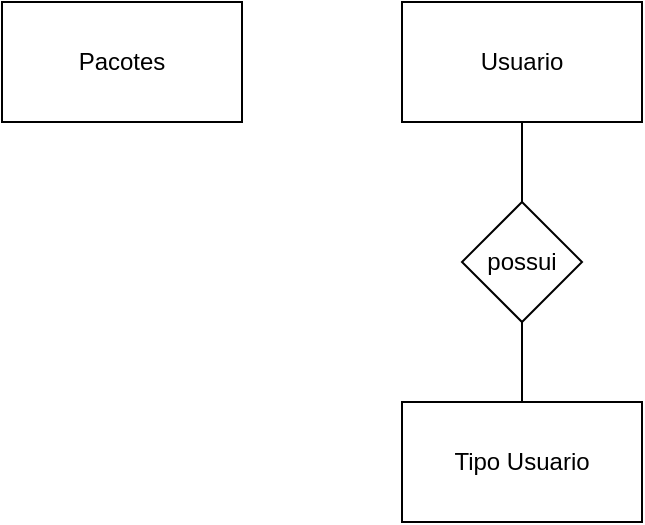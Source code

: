 <mxfile version="12.8.2" type="device" pages="2"><diagram id="W2bKY6BtIoFX5tw3Jo1L" name="conceitual"><mxGraphModel dx="1038" dy="540" grid="1" gridSize="10" guides="1" tooltips="1" connect="1" arrows="1" fold="1" page="1" pageScale="1" pageWidth="827" pageHeight="1169" math="0" shadow="0"><root><mxCell id="0"/><mxCell id="1" parent="0"/><mxCell id="lexIrQdxLvqmPBouac_S-1" value="Pacotes" style="rounded=0;whiteSpace=wrap;html=1;" vertex="1" parent="1"><mxGeometry x="40" y="40" width="120" height="60" as="geometry"/></mxCell><mxCell id="lexIrQdxLvqmPBouac_S-2" value="Usuario" style="rounded=0;whiteSpace=wrap;html=1;" vertex="1" parent="1"><mxGeometry x="240" y="40" width="120" height="60" as="geometry"/></mxCell><mxCell id="lexIrQdxLvqmPBouac_S-3" value="Tipo Usuario" style="rounded=0;whiteSpace=wrap;html=1;" vertex="1" parent="1"><mxGeometry x="240" y="240" width="120" height="60" as="geometry"/></mxCell><mxCell id="lexIrQdxLvqmPBouac_S-5" style="edgeStyle=orthogonalEdgeStyle;rounded=0;orthogonalLoop=1;jettySize=auto;html=1;endArrow=none;endFill=0;" edge="1" parent="1" source="lexIrQdxLvqmPBouac_S-4" target="lexIrQdxLvqmPBouac_S-3"><mxGeometry relative="1" as="geometry"/></mxCell><mxCell id="lexIrQdxLvqmPBouac_S-6" style="edgeStyle=orthogonalEdgeStyle;rounded=0;orthogonalLoop=1;jettySize=auto;html=1;endArrow=none;endFill=0;" edge="1" parent="1" source="lexIrQdxLvqmPBouac_S-4" target="lexIrQdxLvqmPBouac_S-2"><mxGeometry relative="1" as="geometry"/></mxCell><mxCell id="lexIrQdxLvqmPBouac_S-4" value="possui" style="rhombus;whiteSpace=wrap;html=1;" vertex="1" parent="1"><mxGeometry x="270" y="140" width="60" height="60" as="geometry"/></mxCell></root></mxGraphModel></diagram><diagram id="lTaZpASddngR-191ceby" name="logica"><mxGraphModel dx="1038" dy="540" grid="1" gridSize="10" guides="1" tooltips="1" connect="1" arrows="1" fold="1" page="1" pageScale="1" pageWidth="827" pageHeight="1169" math="0" shadow="0"><root><mxCell id="FmoLyxDriExLO1YJlUQw-0"/><mxCell id="FmoLyxDriExLO1YJlUQw-1" parent="FmoLyxDriExLO1YJlUQw-0"/><mxCell id="FmoLyxDriExLO1YJlUQw-2" value="a" style="swimlane;fontStyle=0;childLayout=stackLayout;horizontal=1;startSize=26;fillColor=#d5e8d4;horizontalStack=0;resizeParent=1;resizeParentMax=0;resizeLast=0;collapsible=1;marginBottom=0;swimlaneFillColor=#ffffff;align=center;fontSize=14;strokeColor=#82b366;" vertex="1" parent="FmoLyxDriExLO1YJlUQw-1"><mxGeometry x="40" y="40" width="160" height="248" as="geometry"/></mxCell><mxCell id="FmoLyxDriExLO1YJlUQw-3" value="IdPacote" style="shape=partialRectangle;top=0;left=0;right=0;bottom=1;align=left;verticalAlign=middle;fillColor=#dae8fc;spacingLeft=34;spacingRight=4;overflow=hidden;rotatable=0;points=[[0,0.5],[1,0.5]];portConstraint=eastwest;dropTarget=0;fontStyle=5;fontSize=12;strokeColor=#6c8ebf;" vertex="1" parent="FmoLyxDriExLO1YJlUQw-2"><mxGeometry y="26" width="160" height="30" as="geometry"/></mxCell><mxCell id="FmoLyxDriExLO1YJlUQw-4" value="PK" style="shape=partialRectangle;top=0;left=0;bottom=0;fillColor=none;align=left;verticalAlign=middle;spacingLeft=4;spacingRight=4;overflow=hidden;rotatable=0;points=[];portConstraint=eastwest;part=1;fontSize=12;" vertex="1" connectable="0" parent="FmoLyxDriExLO1YJlUQw-3"><mxGeometry width="30" height="30" as="geometry"/></mxCell><mxCell id="FmoLyxDriExLO1YJlUQw-5" value="NomePacote" style="shape=partialRectangle;top=0;left=0;right=0;bottom=0;align=left;verticalAlign=top;fillColor=none;spacingLeft=34;spacingRight=4;overflow=hidden;rotatable=0;points=[[0,0.5],[1,0.5]];portConstraint=eastwest;dropTarget=0;fontSize=12;" vertex="1" parent="FmoLyxDriExLO1YJlUQw-2"><mxGeometry y="56" width="160" height="26" as="geometry"/></mxCell><mxCell id="FmoLyxDriExLO1YJlUQw-6" value="" style="shape=partialRectangle;top=0;left=0;bottom=0;fillColor=none;align=left;verticalAlign=top;spacingLeft=4;spacingRight=4;overflow=hidden;rotatable=0;points=[];portConstraint=eastwest;part=1;fontSize=12;" vertex="1" connectable="0" parent="FmoLyxDriExLO1YJlUQw-5"><mxGeometry width="30" height="26" as="geometry"/></mxCell><mxCell id="FmoLyxDriExLO1YJlUQw-7" value="Descricao" style="shape=partialRectangle;top=0;left=0;right=0;bottom=0;align=left;verticalAlign=top;fillColor=none;spacingLeft=34;spacingRight=4;overflow=hidden;rotatable=0;points=[[0,0.5],[1,0.5]];portConstraint=eastwest;dropTarget=0;fontSize=12;" vertex="1" parent="FmoLyxDriExLO1YJlUQw-2"><mxGeometry y="82" width="160" height="26" as="geometry"/></mxCell><mxCell id="FmoLyxDriExLO1YJlUQw-8" value="" style="shape=partialRectangle;top=0;left=0;bottom=0;fillColor=none;align=left;verticalAlign=top;spacingLeft=4;spacingRight=4;overflow=hidden;rotatable=0;points=[];portConstraint=eastwest;part=1;fontSize=12;" vertex="1" connectable="0" parent="FmoLyxDriExLO1YJlUQw-7"><mxGeometry width="30" height="26" as="geometry"/></mxCell><mxCell id="FmoLyxDriExLO1YJlUQw-9" value="DataIda" style="shape=partialRectangle;top=0;left=0;right=0;bottom=0;align=left;verticalAlign=top;fillColor=none;spacingLeft=34;spacingRight=4;overflow=hidden;rotatable=0;points=[[0,0.5],[1,0.5]];portConstraint=eastwest;dropTarget=0;fontSize=12;" vertex="1" parent="FmoLyxDriExLO1YJlUQw-2"><mxGeometry y="108" width="160" height="26" as="geometry"/></mxCell><mxCell id="FmoLyxDriExLO1YJlUQw-10" value="" style="shape=partialRectangle;top=0;left=0;bottom=0;fillColor=none;align=left;verticalAlign=top;spacingLeft=4;spacingRight=4;overflow=hidden;rotatable=0;points=[];portConstraint=eastwest;part=1;fontSize=12;" vertex="1" connectable="0" parent="FmoLyxDriExLO1YJlUQw-9"><mxGeometry width="30" height="26" as="geometry"/></mxCell><mxCell id="FmoLyxDriExLO1YJlUQw-35" value="DataVolta" style="shape=partialRectangle;top=0;left=0;right=0;bottom=0;align=left;verticalAlign=top;fillColor=none;spacingLeft=34;spacingRight=4;overflow=hidden;rotatable=0;points=[[0,0.5],[1,0.5]];portConstraint=eastwest;dropTarget=0;fontSize=12;" vertex="1" parent="FmoLyxDriExLO1YJlUQw-2"><mxGeometry y="134" width="160" height="26" as="geometry"/></mxCell><mxCell id="FmoLyxDriExLO1YJlUQw-36" value="" style="shape=partialRectangle;top=0;left=0;bottom=0;fillColor=none;align=left;verticalAlign=top;spacingLeft=4;spacingRight=4;overflow=hidden;rotatable=0;points=[];portConstraint=eastwest;part=1;fontSize=12;" vertex="1" connectable="0" parent="FmoLyxDriExLO1YJlUQw-35"><mxGeometry width="30" height="26" as="geometry"/></mxCell><mxCell id="FmoLyxDriExLO1YJlUQw-37" value="Valor" style="shape=partialRectangle;top=0;left=0;right=0;bottom=0;align=left;verticalAlign=top;fillColor=none;spacingLeft=34;spacingRight=4;overflow=hidden;rotatable=0;points=[[0,0.5],[1,0.5]];portConstraint=eastwest;dropTarget=0;fontSize=12;" vertex="1" parent="FmoLyxDriExLO1YJlUQw-2"><mxGeometry y="160" width="160" height="26" as="geometry"/></mxCell><mxCell id="FmoLyxDriExLO1YJlUQw-38" value="" style="shape=partialRectangle;top=0;left=0;bottom=0;fillColor=none;align=left;verticalAlign=top;spacingLeft=4;spacingRight=4;overflow=hidden;rotatable=0;points=[];portConstraint=eastwest;part=1;fontSize=12;" vertex="1" connectable="0" parent="FmoLyxDriExLO1YJlUQw-37"><mxGeometry width="30" height="26" as="geometry"/></mxCell><mxCell id="FmoLyxDriExLO1YJlUQw-39" value="Ativo" style="shape=partialRectangle;top=0;left=0;right=0;bottom=0;align=left;verticalAlign=top;fillColor=none;spacingLeft=34;spacingRight=4;overflow=hidden;rotatable=0;points=[[0,0.5],[1,0.5]];portConstraint=eastwest;dropTarget=0;fontSize=12;" vertex="1" parent="FmoLyxDriExLO1YJlUQw-2"><mxGeometry y="186" width="160" height="26" as="geometry"/></mxCell><mxCell id="FmoLyxDriExLO1YJlUQw-40" value="" style="shape=partialRectangle;top=0;left=0;bottom=0;fillColor=none;align=left;verticalAlign=top;spacingLeft=4;spacingRight=4;overflow=hidden;rotatable=0;points=[];portConstraint=eastwest;part=1;fontSize=12;" vertex="1" connectable="0" parent="FmoLyxDriExLO1YJlUQw-39"><mxGeometry width="30" height="26" as="geometry"/></mxCell><mxCell id="FmoLyxDriExLO1YJlUQw-41" value="NomeCidade" style="shape=partialRectangle;top=0;left=0;right=0;bottom=0;align=left;verticalAlign=top;fillColor=none;spacingLeft=34;spacingRight=4;overflow=hidden;rotatable=0;points=[[0,0.5],[1,0.5]];portConstraint=eastwest;dropTarget=0;fontSize=12;" vertex="1" parent="FmoLyxDriExLO1YJlUQw-2"><mxGeometry y="212" width="160" height="26" as="geometry"/></mxCell><mxCell id="FmoLyxDriExLO1YJlUQw-42" value="" style="shape=partialRectangle;top=0;left=0;bottom=0;fillColor=none;align=left;verticalAlign=top;spacingLeft=4;spacingRight=4;overflow=hidden;rotatable=0;points=[];portConstraint=eastwest;part=1;fontSize=12;" vertex="1" connectable="0" parent="FmoLyxDriExLO1YJlUQw-41"><mxGeometry width="30" height="26" as="geometry"/></mxCell><mxCell id="FmoLyxDriExLO1YJlUQw-11" value="" style="shape=partialRectangle;top=0;left=0;right=0;bottom=0;align=left;verticalAlign=top;fillColor=none;spacingLeft=34;spacingRight=4;overflow=hidden;rotatable=0;points=[[0,0.5],[1,0.5]];portConstraint=eastwest;dropTarget=0;fontSize=12;" vertex="1" parent="FmoLyxDriExLO1YJlUQw-2"><mxGeometry y="238" width="160" height="10" as="geometry"/></mxCell><mxCell id="FmoLyxDriExLO1YJlUQw-12" value="" style="shape=partialRectangle;top=0;left=0;bottom=0;fillColor=none;align=left;verticalAlign=top;spacingLeft=4;spacingRight=4;overflow=hidden;rotatable=0;points=[];portConstraint=eastwest;part=1;fontSize=12;" vertex="1" connectable="0" parent="FmoLyxDriExLO1YJlUQw-11"><mxGeometry width="30" height="10" as="geometry"/></mxCell><mxCell id="FmoLyxDriExLO1YJlUQw-13" value="Usuario" style="swimlane;fontStyle=0;childLayout=stackLayout;horizontal=1;startSize=26;fillColor=#d5e8d4;horizontalStack=0;resizeParent=1;resizeParentMax=0;resizeLast=0;collapsible=1;marginBottom=0;swimlaneFillColor=#ffffff;align=center;fontSize=14;strokeColor=#82b366;" vertex="1" parent="FmoLyxDriExLO1YJlUQw-1"><mxGeometry x="280" y="280" width="160" height="134" as="geometry"/></mxCell><mxCell id="FmoLyxDriExLO1YJlUQw-14" value="IdUsuario" style="shape=partialRectangle;top=0;left=0;right=0;bottom=1;align=left;verticalAlign=middle;fillColor=none;spacingLeft=34;spacingRight=4;overflow=hidden;rotatable=0;points=[[0,0.5],[1,0.5]];portConstraint=eastwest;dropTarget=0;fontStyle=5;fontSize=12;" vertex="1" parent="FmoLyxDriExLO1YJlUQw-13"><mxGeometry y="26" width="160" height="30" as="geometry"/></mxCell><mxCell id="FmoLyxDriExLO1YJlUQw-15" value="PK" style="shape=partialRectangle;top=0;left=0;bottom=0;fillColor=none;align=left;verticalAlign=middle;spacingLeft=4;spacingRight=4;overflow=hidden;rotatable=0;points=[];portConstraint=eastwest;part=1;fontSize=12;" vertex="1" connectable="0" parent="FmoLyxDriExLO1YJlUQw-14"><mxGeometry width="30" height="30" as="geometry"/></mxCell><mxCell id="FmoLyxDriExLO1YJlUQw-16" value="Email" style="shape=partialRectangle;top=0;left=0;right=0;bottom=0;align=left;verticalAlign=top;fillColor=none;spacingLeft=34;spacingRight=4;overflow=hidden;rotatable=0;points=[[0,0.5],[1,0.5]];portConstraint=eastwest;dropTarget=0;fontSize=12;" vertex="1" parent="FmoLyxDriExLO1YJlUQw-13"><mxGeometry y="56" width="160" height="26" as="geometry"/></mxCell><mxCell id="FmoLyxDriExLO1YJlUQw-17" value="" style="shape=partialRectangle;top=0;left=0;bottom=0;fillColor=none;align=left;verticalAlign=top;spacingLeft=4;spacingRight=4;overflow=hidden;rotatable=0;points=[];portConstraint=eastwest;part=1;fontSize=12;" vertex="1" connectable="0" parent="FmoLyxDriExLO1YJlUQw-16"><mxGeometry width="30" height="26" as="geometry"/></mxCell><mxCell id="FmoLyxDriExLO1YJlUQw-18" value="Senha" style="shape=partialRectangle;top=0;left=0;right=0;bottom=0;align=left;verticalAlign=top;fillColor=none;spacingLeft=34;spacingRight=4;overflow=hidden;rotatable=0;points=[[0,0.5],[1,0.5]];portConstraint=eastwest;dropTarget=0;fontSize=12;" vertex="1" parent="FmoLyxDriExLO1YJlUQw-13"><mxGeometry y="82" width="160" height="26" as="geometry"/></mxCell><mxCell id="FmoLyxDriExLO1YJlUQw-19" value="" style="shape=partialRectangle;top=0;left=0;bottom=0;fillColor=none;align=left;verticalAlign=top;spacingLeft=4;spacingRight=4;overflow=hidden;rotatable=0;points=[];portConstraint=eastwest;part=1;fontSize=12;" vertex="1" connectable="0" parent="FmoLyxDriExLO1YJlUQw-18"><mxGeometry width="30" height="26" as="geometry"/></mxCell><mxCell id="FmoLyxDriExLO1YJlUQw-20" value="IdTipoUsuario" style="shape=partialRectangle;top=0;left=0;right=0;bottom=0;align=left;verticalAlign=top;fillColor=#f8cecc;spacingLeft=34;spacingRight=4;overflow=hidden;rotatable=0;points=[[0,0.5],[1,0.5]];portConstraint=eastwest;dropTarget=0;fontSize=12;strokeColor=#b85450;" vertex="1" parent="FmoLyxDriExLO1YJlUQw-13"><mxGeometry y="108" width="160" height="26" as="geometry"/></mxCell><mxCell id="FmoLyxDriExLO1YJlUQw-21" value="FK" style="shape=partialRectangle;top=0;left=0;bottom=0;fillColor=none;align=left;verticalAlign=top;spacingLeft=4;spacingRight=4;overflow=hidden;rotatable=0;points=[];portConstraint=eastwest;part=1;fontSize=12;" vertex="1" connectable="0" parent="FmoLyxDriExLO1YJlUQw-20"><mxGeometry width="30" height="26" as="geometry"/></mxCell><mxCell id="FmoLyxDriExLO1YJlUQw-24" value="Tipo Usuario" style="swimlane;fontStyle=0;childLayout=stackLayout;horizontal=1;startSize=26;fillColor=#d5e8d4;horizontalStack=0;resizeParent=1;resizeParentMax=0;resizeLast=0;collapsible=1;marginBottom=0;swimlaneFillColor=#ffffff;align=center;fontSize=14;strokeColor=#82b366;" vertex="1" parent="FmoLyxDriExLO1YJlUQw-1"><mxGeometry x="280" y="40" width="160" height="92" as="geometry"/></mxCell><mxCell id="FmoLyxDriExLO1YJlUQw-25" value="IdTipoUsuario" style="shape=partialRectangle;top=0;left=0;right=0;bottom=1;align=left;verticalAlign=middle;fillColor=#dae8fc;spacingLeft=34;spacingRight=4;overflow=hidden;rotatable=0;points=[[0,0.5],[1,0.5]];portConstraint=eastwest;dropTarget=0;fontStyle=5;fontSize=12;strokeColor=#6c8ebf;" vertex="1" parent="FmoLyxDriExLO1YJlUQw-24"><mxGeometry y="26" width="160" height="30" as="geometry"/></mxCell><mxCell id="FmoLyxDriExLO1YJlUQw-26" value="PK" style="shape=partialRectangle;top=0;left=0;bottom=0;fillColor=none;align=left;verticalAlign=middle;spacingLeft=4;spacingRight=4;overflow=hidden;rotatable=0;points=[];portConstraint=eastwest;part=1;fontSize=12;" vertex="1" connectable="0" parent="FmoLyxDriExLO1YJlUQw-25"><mxGeometry width="30" height="30" as="geometry"/></mxCell><mxCell id="FmoLyxDriExLO1YJlUQw-27" value="Titulo" style="shape=partialRectangle;top=0;left=0;right=0;bottom=0;align=left;verticalAlign=top;fillColor=none;spacingLeft=34;spacingRight=4;overflow=hidden;rotatable=0;points=[[0,0.5],[1,0.5]];portConstraint=eastwest;dropTarget=0;fontSize=12;" vertex="1" parent="FmoLyxDriExLO1YJlUQw-24"><mxGeometry y="56" width="160" height="26" as="geometry"/></mxCell><mxCell id="FmoLyxDriExLO1YJlUQw-28" value="" style="shape=partialRectangle;top=0;left=0;bottom=0;fillColor=none;align=left;verticalAlign=top;spacingLeft=4;spacingRight=4;overflow=hidden;rotatable=0;points=[];portConstraint=eastwest;part=1;fontSize=12;" vertex="1" connectable="0" parent="FmoLyxDriExLO1YJlUQw-27"><mxGeometry width="30" height="26" as="geometry"/></mxCell><mxCell id="FmoLyxDriExLO1YJlUQw-33" value="" style="shape=partialRectangle;top=0;left=0;right=0;bottom=0;align=left;verticalAlign=top;fillColor=none;spacingLeft=34;spacingRight=4;overflow=hidden;rotatable=0;points=[[0,0.5],[1,0.5]];portConstraint=eastwest;dropTarget=0;fontSize=12;" vertex="1" parent="FmoLyxDriExLO1YJlUQw-24"><mxGeometry y="82" width="160" height="10" as="geometry"/></mxCell><mxCell id="FmoLyxDriExLO1YJlUQw-34" value="" style="shape=partialRectangle;top=0;left=0;bottom=0;fillColor=none;align=left;verticalAlign=top;spacingLeft=4;spacingRight=4;overflow=hidden;rotatable=0;points=[];portConstraint=eastwest;part=1;fontSize=12;" vertex="1" connectable="0" parent="FmoLyxDriExLO1YJlUQw-33"><mxGeometry width="30" height="10" as="geometry"/></mxCell></root></mxGraphModel></diagram></mxfile>